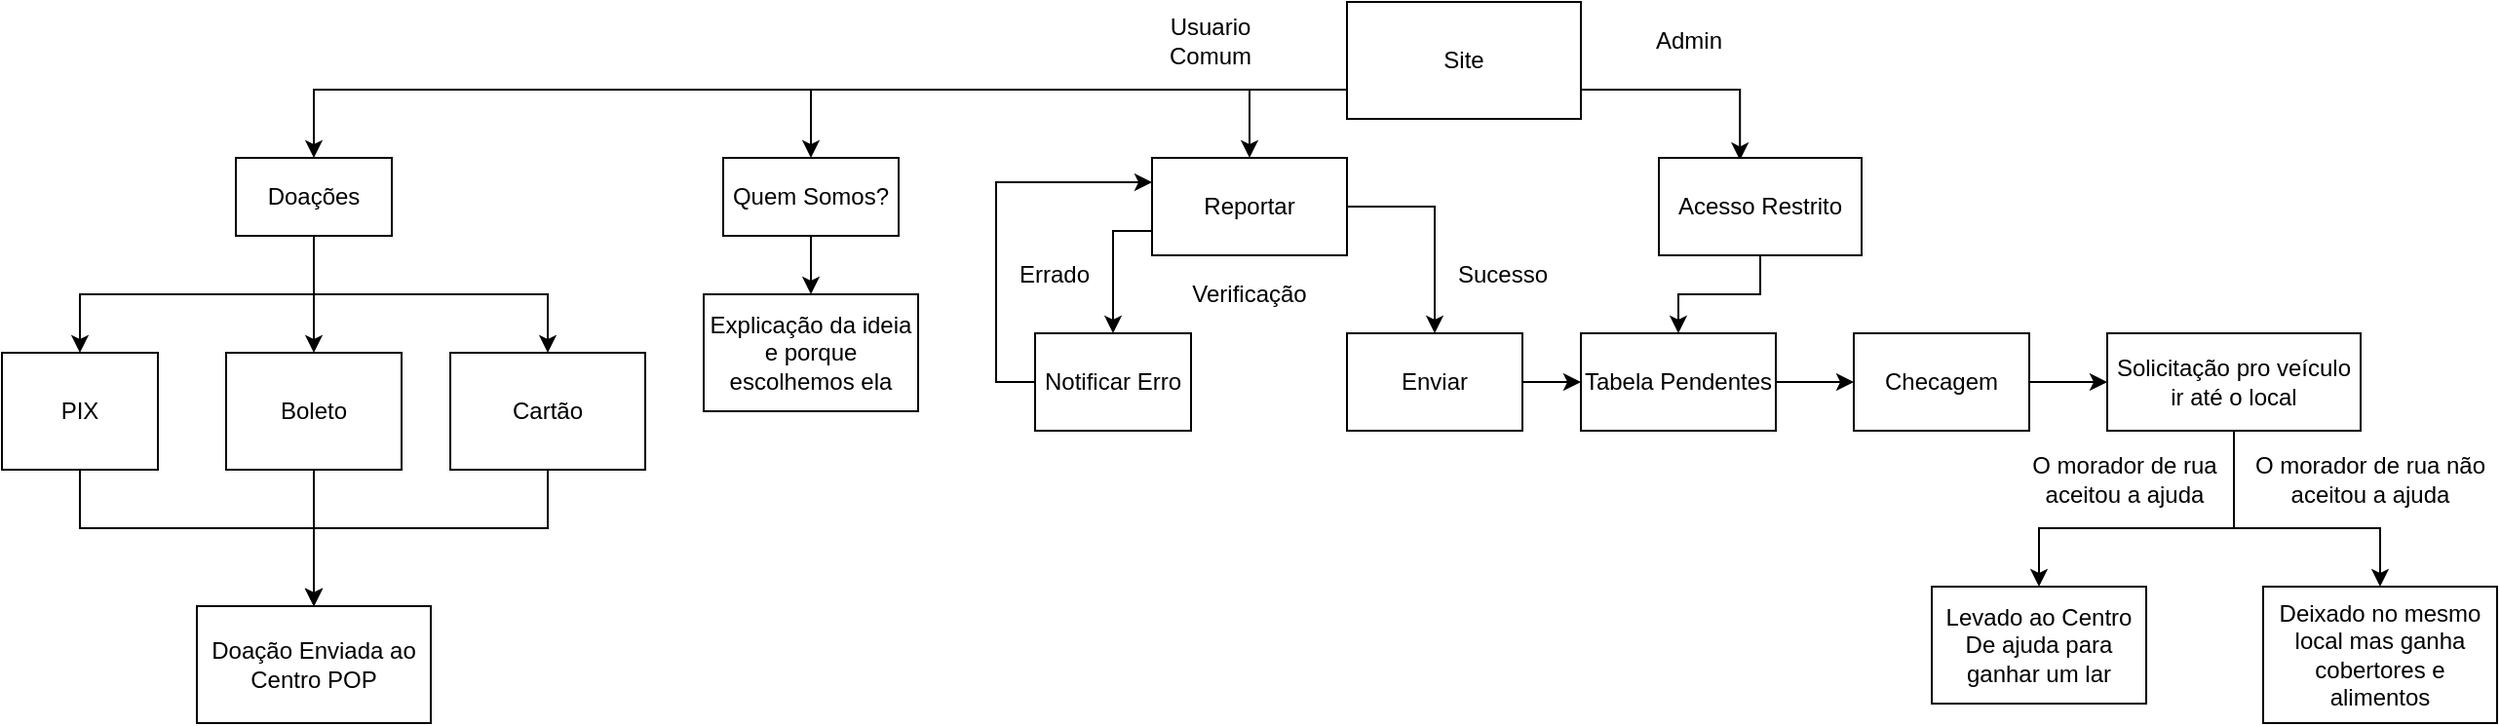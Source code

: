 <mxfile version="15.1.4" type="github">
  <diagram id="2VHkytLv2lxk1iysHi9X" name="Page-1">
    <mxGraphModel dx="2249" dy="762" grid="1" gridSize="10" guides="1" tooltips="1" connect="1" arrows="1" fold="1" page="1" pageScale="1" pageWidth="827" pageHeight="1169" math="0" shadow="0">
      <root>
        <mxCell id="0" />
        <mxCell id="1" parent="0" />
        <mxCell id="HZQ8QvxQaaoHLYyZ-80j-6" style="edgeStyle=orthogonalEdgeStyle;rounded=0;orthogonalLoop=1;jettySize=auto;html=1;exitX=1;exitY=0.75;exitDx=0;exitDy=0;entryX=0.4;entryY=0.023;entryDx=0;entryDy=0;entryPerimeter=0;" parent="1" source="HZQ8QvxQaaoHLYyZ-80j-4" target="HZQ8QvxQaaoHLYyZ-80j-5" edge="1">
          <mxGeometry relative="1" as="geometry" />
        </mxCell>
        <mxCell id="HZQ8QvxQaaoHLYyZ-80j-9" style="edgeStyle=orthogonalEdgeStyle;rounded=0;orthogonalLoop=1;jettySize=auto;html=1;exitX=0;exitY=0.75;exitDx=0;exitDy=0;entryX=0.5;entryY=0;entryDx=0;entryDy=0;" parent="1" source="HZQ8QvxQaaoHLYyZ-80j-4" target="HZQ8QvxQaaoHLYyZ-80j-8" edge="1">
          <mxGeometry relative="1" as="geometry">
            <mxPoint x="30" y="97" as="targetPoint" />
          </mxGeometry>
        </mxCell>
        <mxCell id="P_J7y0gmfk5wz87zLxVX-5" style="edgeStyle=orthogonalEdgeStyle;rounded=0;orthogonalLoop=1;jettySize=auto;html=1;exitX=0;exitY=0.75;exitDx=0;exitDy=0;entryX=0.5;entryY=0;entryDx=0;entryDy=0;" edge="1" parent="1" source="HZQ8QvxQaaoHLYyZ-80j-4" target="P_J7y0gmfk5wz87zLxVX-7">
          <mxGeometry relative="1" as="geometry">
            <mxPoint x="-195" y="90" as="targetPoint" />
            <Array as="points">
              <mxPoint x="-195" y="65" />
            </Array>
          </mxGeometry>
        </mxCell>
        <mxCell id="P_J7y0gmfk5wz87zLxVX-9" style="edgeStyle=orthogonalEdgeStyle;rounded=0;orthogonalLoop=1;jettySize=auto;html=1;exitX=0;exitY=0.75;exitDx=0;exitDy=0;entryX=0.5;entryY=0;entryDx=0;entryDy=0;" edge="1" parent="1" target="P_J7y0gmfk5wz87zLxVX-6">
          <mxGeometry relative="1" as="geometry">
            <mxPoint x="-380" y="101" as="targetPoint" />
            <mxPoint x="30" y="65" as="sourcePoint" />
            <Array as="points">
              <mxPoint x="-450" y="65" />
            </Array>
          </mxGeometry>
        </mxCell>
        <mxCell id="HZQ8QvxQaaoHLYyZ-80j-4" value="Site" style="rounded=0;whiteSpace=wrap;html=1;" parent="1" vertex="1">
          <mxGeometry x="80" y="20" width="120" height="60" as="geometry" />
        </mxCell>
        <mxCell id="P_J7y0gmfk5wz87zLxVX-32" style="edgeStyle=orthogonalEdgeStyle;rounded=0;orthogonalLoop=1;jettySize=auto;html=1;exitX=0.5;exitY=1;exitDx=0;exitDy=0;entryX=0.5;entryY=0;entryDx=0;entryDy=0;" edge="1" parent="1" source="HZQ8QvxQaaoHLYyZ-80j-5" target="HZQ8QvxQaaoHLYyZ-80j-13">
          <mxGeometry relative="1" as="geometry" />
        </mxCell>
        <mxCell id="HZQ8QvxQaaoHLYyZ-80j-5" value="Acesso Restrito" style="rounded=0;whiteSpace=wrap;html=1;" parent="1" vertex="1">
          <mxGeometry x="240" y="100" width="104" height="50" as="geometry" />
        </mxCell>
        <mxCell id="HZQ8QvxQaaoHLYyZ-80j-24" style="edgeStyle=orthogonalEdgeStyle;rounded=0;orthogonalLoop=1;jettySize=auto;html=1;exitX=1;exitY=0.75;exitDx=0;exitDy=0;entryX=0.5;entryY=0;entryDx=0;entryDy=0;" parent="1" source="HZQ8QvxQaaoHLYyZ-80j-8" target="HZQ8QvxQaaoHLYyZ-80j-19" edge="1">
          <mxGeometry relative="1" as="geometry">
            <Array as="points">
              <mxPoint x="80" y="125" />
              <mxPoint x="125" y="125" />
            </Array>
          </mxGeometry>
        </mxCell>
        <mxCell id="HZQ8QvxQaaoHLYyZ-80j-25" style="edgeStyle=orthogonalEdgeStyle;rounded=0;orthogonalLoop=1;jettySize=auto;html=1;exitX=0;exitY=0.75;exitDx=0;exitDy=0;entryX=0.5;entryY=0;entryDx=0;entryDy=0;" parent="1" source="HZQ8QvxQaaoHLYyZ-80j-8" target="HZQ8QvxQaaoHLYyZ-80j-20" edge="1">
          <mxGeometry relative="1" as="geometry" />
        </mxCell>
        <mxCell id="HZQ8QvxQaaoHLYyZ-80j-8" value="Reportar" style="rounded=0;whiteSpace=wrap;html=1;" parent="1" vertex="1">
          <mxGeometry x="-20" y="100" width="100" height="50" as="geometry" />
        </mxCell>
        <mxCell id="HZQ8QvxQaaoHLYyZ-80j-11" value="Usuario Comum" style="text;html=1;strokeColor=none;fillColor=none;align=center;verticalAlign=middle;whiteSpace=wrap;rounded=0;" parent="1" vertex="1">
          <mxGeometry x="-10" y="30" width="40" height="20" as="geometry" />
        </mxCell>
        <mxCell id="P_J7y0gmfk5wz87zLxVX-33" style="edgeStyle=orthogonalEdgeStyle;rounded=0;orthogonalLoop=1;jettySize=auto;html=1;exitX=1;exitY=0.5;exitDx=0;exitDy=0;" edge="1" parent="1" source="HZQ8QvxQaaoHLYyZ-80j-13">
          <mxGeometry relative="1" as="geometry">
            <mxPoint x="340" y="215" as="targetPoint" />
          </mxGeometry>
        </mxCell>
        <mxCell id="HZQ8QvxQaaoHLYyZ-80j-13" value="Tabela Pendentes" style="rounded=0;whiteSpace=wrap;html=1;" parent="1" vertex="1">
          <mxGeometry x="200" y="190" width="100" height="50" as="geometry" />
        </mxCell>
        <mxCell id="P_J7y0gmfk5wz87zLxVX-31" style="edgeStyle=orthogonalEdgeStyle;rounded=0;orthogonalLoop=1;jettySize=auto;html=1;exitX=1;exitY=0.5;exitDx=0;exitDy=0;entryX=0;entryY=0.5;entryDx=0;entryDy=0;" edge="1" parent="1" source="HZQ8QvxQaaoHLYyZ-80j-19" target="HZQ8QvxQaaoHLYyZ-80j-13">
          <mxGeometry relative="1" as="geometry" />
        </mxCell>
        <mxCell id="HZQ8QvxQaaoHLYyZ-80j-19" value="Enviar" style="rounded=0;whiteSpace=wrap;html=1;" parent="1" vertex="1">
          <mxGeometry x="80" y="190" width="90" height="50" as="geometry" />
        </mxCell>
        <mxCell id="HZQ8QvxQaaoHLYyZ-80j-28" style="edgeStyle=orthogonalEdgeStyle;rounded=0;orthogonalLoop=1;jettySize=auto;html=1;exitX=0;exitY=0.5;exitDx=0;exitDy=0;entryX=0;entryY=0.25;entryDx=0;entryDy=0;" parent="1" source="HZQ8QvxQaaoHLYyZ-80j-20" target="HZQ8QvxQaaoHLYyZ-80j-8" edge="1">
          <mxGeometry relative="1" as="geometry" />
        </mxCell>
        <mxCell id="HZQ8QvxQaaoHLYyZ-80j-20" value="Notificar Erro" style="rounded=0;whiteSpace=wrap;html=1;" parent="1" vertex="1">
          <mxGeometry x="-80" y="190" width="80" height="50" as="geometry" />
        </mxCell>
        <mxCell id="HZQ8QvxQaaoHLYyZ-80j-21" value="Verificação" style="text;html=1;strokeColor=none;fillColor=none;align=center;verticalAlign=middle;whiteSpace=wrap;rounded=0;" parent="1" vertex="1">
          <mxGeometry x="10" y="160" width="40" height="20" as="geometry" />
        </mxCell>
        <mxCell id="HZQ8QvxQaaoHLYyZ-80j-26" value="Sucesso" style="text;html=1;strokeColor=none;fillColor=none;align=center;verticalAlign=middle;whiteSpace=wrap;rounded=0;" parent="1" vertex="1">
          <mxGeometry x="140" y="150" width="40" height="20" as="geometry" />
        </mxCell>
        <mxCell id="HZQ8QvxQaaoHLYyZ-80j-27" value="Errado" style="text;html=1;strokeColor=none;fillColor=none;align=center;verticalAlign=middle;whiteSpace=wrap;rounded=0;" parent="1" vertex="1">
          <mxGeometry x="-90" y="150" width="40" height="20" as="geometry" />
        </mxCell>
        <mxCell id="HZQ8QvxQaaoHLYyZ-80j-46" value="Admin" style="text;html=1;align=center;verticalAlign=middle;resizable=0;points=[];autosize=1;strokeColor=none;fillColor=none;" parent="1" vertex="1">
          <mxGeometry x="230" y="30" width="50" height="20" as="geometry" />
        </mxCell>
        <mxCell id="P_J7y0gmfk5wz87zLxVX-11" style="edgeStyle=orthogonalEdgeStyle;rounded=0;orthogonalLoop=1;jettySize=auto;html=1;exitX=0.5;exitY=1;exitDx=0;exitDy=0;" edge="1" parent="1" source="P_J7y0gmfk5wz87zLxVX-6">
          <mxGeometry relative="1" as="geometry">
            <mxPoint x="-450" y="200" as="targetPoint" />
            <Array as="points">
              <mxPoint x="-450" y="200" />
            </Array>
          </mxGeometry>
        </mxCell>
        <mxCell id="P_J7y0gmfk5wz87zLxVX-12" style="edgeStyle=orthogonalEdgeStyle;rounded=0;orthogonalLoop=1;jettySize=auto;html=1;exitX=0.5;exitY=1;exitDx=0;exitDy=0;entryX=0.5;entryY=0;entryDx=0;entryDy=0;" edge="1" parent="1" source="P_J7y0gmfk5wz87zLxVX-6">
          <mxGeometry relative="1" as="geometry">
            <mxPoint x="-330" y="200" as="targetPoint" />
            <Array as="points">
              <mxPoint x="-450" y="170" />
              <mxPoint x="-330" y="170" />
            </Array>
          </mxGeometry>
        </mxCell>
        <mxCell id="P_J7y0gmfk5wz87zLxVX-13" style="edgeStyle=orthogonalEdgeStyle;rounded=0;orthogonalLoop=1;jettySize=auto;html=1;exitX=0.5;exitY=1;exitDx=0;exitDy=0;entryX=0.5;entryY=0;entryDx=0;entryDy=0;" edge="1" parent="1" source="P_J7y0gmfk5wz87zLxVX-6">
          <mxGeometry relative="1" as="geometry">
            <mxPoint x="-570" y="200" as="targetPoint" />
            <Array as="points">
              <mxPoint x="-450" y="170" />
              <mxPoint x="-570" y="170" />
            </Array>
          </mxGeometry>
        </mxCell>
        <mxCell id="P_J7y0gmfk5wz87zLxVX-6" value="Doações" style="rounded=0;whiteSpace=wrap;html=1;" vertex="1" parent="1">
          <mxGeometry x="-490" y="100" width="80" height="40" as="geometry" />
        </mxCell>
        <mxCell id="P_J7y0gmfk5wz87zLxVX-24" style="edgeStyle=orthogonalEdgeStyle;rounded=0;orthogonalLoop=1;jettySize=auto;html=1;exitX=0.5;exitY=1;exitDx=0;exitDy=0;" edge="1" parent="1" source="P_J7y0gmfk5wz87zLxVX-7">
          <mxGeometry relative="1" as="geometry">
            <mxPoint x="-195" y="170" as="targetPoint" />
          </mxGeometry>
        </mxCell>
        <mxCell id="P_J7y0gmfk5wz87zLxVX-7" value="Quem Somos?" style="rounded=0;whiteSpace=wrap;html=1;" vertex="1" parent="1">
          <mxGeometry x="-240" y="100" width="90" height="40" as="geometry" />
        </mxCell>
        <mxCell id="P_J7y0gmfk5wz87zLxVX-18" style="edgeStyle=orthogonalEdgeStyle;rounded=0;orthogonalLoop=1;jettySize=auto;html=1;exitX=0.5;exitY=1;exitDx=0;exitDy=0;entryX=0.5;entryY=0;entryDx=0;entryDy=0;" edge="1" parent="1" source="P_J7y0gmfk5wz87zLxVX-14" target="P_J7y0gmfk5wz87zLxVX-23">
          <mxGeometry relative="1" as="geometry">
            <mxPoint x="-450" y="310" as="targetPoint" />
          </mxGeometry>
        </mxCell>
        <mxCell id="P_J7y0gmfk5wz87zLxVX-14" value="Boleto" style="rounded=0;whiteSpace=wrap;html=1;" vertex="1" parent="1">
          <mxGeometry x="-495" y="200" width="90" height="60" as="geometry" />
        </mxCell>
        <mxCell id="P_J7y0gmfk5wz87zLxVX-19" style="edgeStyle=orthogonalEdgeStyle;rounded=0;orthogonalLoop=1;jettySize=auto;html=1;exitX=0.5;exitY=1;exitDx=0;exitDy=0;entryX=0.5;entryY=0;entryDx=0;entryDy=0;" edge="1" parent="1" target="P_J7y0gmfk5wz87zLxVX-23">
          <mxGeometry relative="1" as="geometry">
            <mxPoint x="-450" y="350" as="targetPoint" />
            <mxPoint x="-330" y="260" as="sourcePoint" />
            <Array as="points">
              <mxPoint x="-330" y="290" />
              <mxPoint x="-450" y="290" />
            </Array>
          </mxGeometry>
        </mxCell>
        <mxCell id="P_J7y0gmfk5wz87zLxVX-15" value="Cartão" style="rounded=0;whiteSpace=wrap;html=1;" vertex="1" parent="1">
          <mxGeometry x="-380" y="200" width="100" height="60" as="geometry" />
        </mxCell>
        <mxCell id="P_J7y0gmfk5wz87zLxVX-22" style="edgeStyle=orthogonalEdgeStyle;rounded=0;orthogonalLoop=1;jettySize=auto;html=1;exitX=0.5;exitY=1;exitDx=0;exitDy=0;entryX=0.5;entryY=0;entryDx=0;entryDy=0;" edge="1" parent="1" target="P_J7y0gmfk5wz87zLxVX-23">
          <mxGeometry relative="1" as="geometry">
            <mxPoint x="-450" y="320" as="targetPoint" />
            <mxPoint x="-570" y="260" as="sourcePoint" />
            <Array as="points">
              <mxPoint x="-570" y="290" />
              <mxPoint x="-450" y="290" />
            </Array>
          </mxGeometry>
        </mxCell>
        <mxCell id="P_J7y0gmfk5wz87zLxVX-17" value="PIX" style="rounded=0;whiteSpace=wrap;html=1;" vertex="1" parent="1">
          <mxGeometry x="-610" y="200" width="80" height="60" as="geometry" />
        </mxCell>
        <mxCell id="P_J7y0gmfk5wz87zLxVX-23" value="Doação Enviada ao Centro POP" style="rounded=0;whiteSpace=wrap;html=1;" vertex="1" parent="1">
          <mxGeometry x="-510" y="330" width="120" height="60" as="geometry" />
        </mxCell>
        <mxCell id="P_J7y0gmfk5wz87zLxVX-25" value="Explicação da ideia e porque escolhemos ela" style="rounded=0;whiteSpace=wrap;html=1;" vertex="1" parent="1">
          <mxGeometry x="-250" y="170" width="110" height="60" as="geometry" />
        </mxCell>
        <mxCell id="P_J7y0gmfk5wz87zLxVX-36" style="edgeStyle=orthogonalEdgeStyle;rounded=0;orthogonalLoop=1;jettySize=auto;html=1;exitX=1;exitY=0.5;exitDx=0;exitDy=0;entryX=0;entryY=0.5;entryDx=0;entryDy=0;" edge="1" parent="1" source="P_J7y0gmfk5wz87zLxVX-34" target="P_J7y0gmfk5wz87zLxVX-35">
          <mxGeometry relative="1" as="geometry" />
        </mxCell>
        <mxCell id="P_J7y0gmfk5wz87zLxVX-34" value="Checagem" style="rounded=0;whiteSpace=wrap;html=1;" vertex="1" parent="1">
          <mxGeometry x="340" y="190" width="90" height="50" as="geometry" />
        </mxCell>
        <mxCell id="P_J7y0gmfk5wz87zLxVX-37" style="edgeStyle=orthogonalEdgeStyle;rounded=0;orthogonalLoop=1;jettySize=auto;html=1;exitX=0.5;exitY=1;exitDx=0;exitDy=0;entryX=0.5;entryY=0;entryDx=0;entryDy=0;" edge="1" parent="1" source="P_J7y0gmfk5wz87zLxVX-35" target="P_J7y0gmfk5wz87zLxVX-42">
          <mxGeometry relative="1" as="geometry">
            <mxPoint x="480" y="320" as="targetPoint" />
            <Array as="points">
              <mxPoint x="535" y="290" />
              <mxPoint x="435" y="290" />
            </Array>
          </mxGeometry>
        </mxCell>
        <mxCell id="P_J7y0gmfk5wz87zLxVX-38" style="edgeStyle=orthogonalEdgeStyle;rounded=0;orthogonalLoop=1;jettySize=auto;html=1;exitX=0.5;exitY=1;exitDx=0;exitDy=0;entryX=0.5;entryY=0;entryDx=0;entryDy=0;" edge="1" parent="1" source="P_J7y0gmfk5wz87zLxVX-35" target="P_J7y0gmfk5wz87zLxVX-43">
          <mxGeometry relative="1" as="geometry">
            <mxPoint x="590" y="320" as="targetPoint" />
            <Array as="points">
              <mxPoint x="535" y="290" />
              <mxPoint x="610" y="290" />
            </Array>
          </mxGeometry>
        </mxCell>
        <mxCell id="P_J7y0gmfk5wz87zLxVX-35" value="Solicitação pro veículo ir até o local" style="rounded=0;whiteSpace=wrap;html=1;" vertex="1" parent="1">
          <mxGeometry x="470" y="190" width="130" height="50" as="geometry" />
        </mxCell>
        <mxCell id="P_J7y0gmfk5wz87zLxVX-39" value="O morador de rua aceitou a ajuda" style="text;html=1;strokeColor=none;fillColor=none;align=center;verticalAlign=middle;whiteSpace=wrap;rounded=0;" vertex="1" parent="1">
          <mxGeometry x="414" y="240" width="130" height="50" as="geometry" />
        </mxCell>
        <mxCell id="P_J7y0gmfk5wz87zLxVX-41" value="O morador de rua não aceitou a ajuda" style="text;html=1;strokeColor=none;fillColor=none;align=center;verticalAlign=middle;whiteSpace=wrap;rounded=0;" vertex="1" parent="1">
          <mxGeometry x="540" y="240" width="130" height="50" as="geometry" />
        </mxCell>
        <mxCell id="P_J7y0gmfk5wz87zLxVX-42" value="Levado ao Centro De ajuda para ganhar um lar" style="rounded=0;whiteSpace=wrap;html=1;" vertex="1" parent="1">
          <mxGeometry x="380" y="320" width="110" height="60" as="geometry" />
        </mxCell>
        <mxCell id="P_J7y0gmfk5wz87zLxVX-43" value="Deixado no mesmo local mas ganha cobertores e alimentos" style="rounded=0;whiteSpace=wrap;html=1;" vertex="1" parent="1">
          <mxGeometry x="550" y="320" width="120" height="70" as="geometry" />
        </mxCell>
      </root>
    </mxGraphModel>
  </diagram>
</mxfile>
